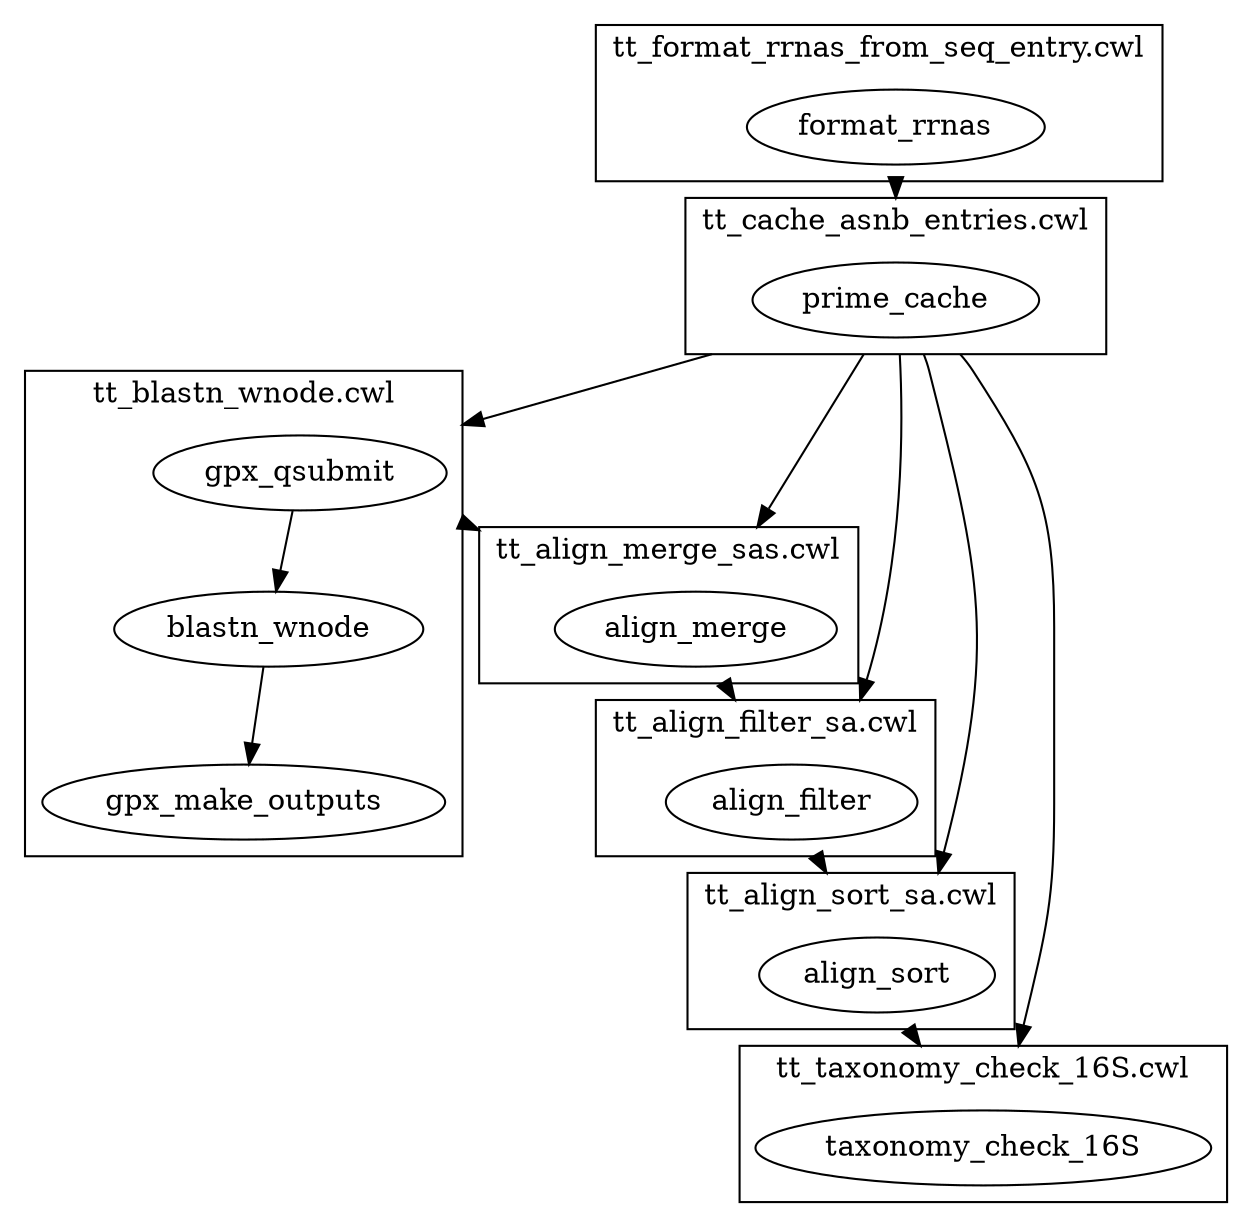 digraph {compound=true
subgraph "cluster_tt_align_filter_sa.cwl" { label="tt_align_filter_sa.cwl"
"tt_align_filter_sa.cwl#align_filter" [label="align_filter"]
}
subgraph "cluster_tt_align_merge_sas.cwl" { label="tt_align_merge_sas.cwl"
"tt_align_merge_sas.cwl#align_merge" [label="align_merge"]
}
subgraph "cluster_tt_align_sort_sa.cwl" { label="tt_align_sort_sa.cwl"
"tt_align_sort_sa.cwl#align_sort" [label="align_sort"]
}
subgraph "cluster_tt_blastn_wnode.cwl" { label="tt_blastn_wnode.cwl"
"tt_blastn_wnode.cwl#gpx_qsubmit" [label="gpx_qsubmit"]
"tt_blastn_wnode.cwl#gpx_make_outputs" [label="gpx_make_outputs"]
"tt_blastn_wnode.cwl#blastn_wnode" [label="blastn_wnode"]
}
subgraph "cluster_tt_cache_asnb_entries.cwl" { label="tt_cache_asnb_entries.cwl"
"tt_cache_asnb_entries.cwl#prime_cache" [label="prime_cache"]
}
subgraph "cluster_tt_format_rrnas_from_seq_entry.cwl" { label="tt_format_rrnas_from_seq_entry.cwl"
"tt_format_rrnas_from_seq_entry.cwl#format_rrnas" [label="format_rrnas"]
}
subgraph "cluster_tt_taxonomy_check_16S.cwl" { label="tt_taxonomy_check_16S.cwl"
"tt_taxonomy_check_16S.cwl#taxonomy_check_16S" [label="taxonomy_check_16S"]
}
"tt_format_rrnas_from_seq_entry.cwl#format_rrnas" -> "tt_cache_asnb_entries.cwl#prime_cache" [ltail="cluster_tt_format_rrnas_from_seq_entry.cwl" lhead="cluster_tt_cache_asnb_entries.cwl"]
"tt_align_sort_sa.cwl#align_sort" -> "tt_taxonomy_check_16S.cwl#taxonomy_check_16S" [ltail="cluster_tt_align_sort_sa.cwl" lhead="cluster_tt_taxonomy_check_16S.cwl"]
"tt_cache_asnb_entries.cwl#prime_cache" -> "tt_blastn_wnode.cwl#gpx_qsubmit" [ltail="cluster_tt_cache_asnb_entries.cwl" lhead="cluster_tt_blastn_wnode.cwl"]
"tt_cache_asnb_entries.cwl#prime_cache" -> "tt_align_merge_sas.cwl#align_merge" [ltail="cluster_tt_cache_asnb_entries.cwl" lhead="cluster_tt_align_merge_sas.cwl"]
"tt_align_merge_sas.cwl#align_merge" -> "tt_align_filter_sa.cwl#align_filter" [ltail="cluster_tt_align_merge_sas.cwl" lhead="cluster_tt_align_filter_sa.cwl"]
"tt_blastn_wnode.cwl#gpx_qsubmit" -> "tt_align_merge_sas.cwl#align_merge" [ltail="cluster_tt_blastn_wnode.cwl" lhead="cluster_tt_align_merge_sas.cwl"]
"tt_cache_asnb_entries.cwl#prime_cache" -> "tt_align_filter_sa.cwl#align_filter" [ltail="cluster_tt_cache_asnb_entries.cwl" lhead="cluster_tt_align_filter_sa.cwl"]
"tt_cache_asnb_entries.cwl#prime_cache" -> "tt_taxonomy_check_16S.cwl#taxonomy_check_16S" [ltail="cluster_tt_cache_asnb_entries.cwl" lhead="cluster_tt_taxonomy_check_16S.cwl"]
"tt_blastn_wnode.cwl#gpx_qsubmit" -> "tt_blastn_wnode.cwl#blastn_wnode" []
"tt_cache_asnb_entries.cwl#prime_cache" -> "tt_align_sort_sa.cwl#align_sort" [ltail="cluster_tt_cache_asnb_entries.cwl" lhead="cluster_tt_align_sort_sa.cwl"]
"tt_align_filter_sa.cwl#align_filter" -> "tt_align_sort_sa.cwl#align_sort" [ltail="cluster_tt_align_filter_sa.cwl" lhead="cluster_tt_align_sort_sa.cwl"]
"tt_blastn_wnode.cwl#blastn_wnode" -> "tt_blastn_wnode.cwl#gpx_make_outputs" []
}